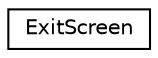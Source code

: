 digraph "Graphical Class Hierarchy"
{
 // LATEX_PDF_SIZE
  edge [fontname="Helvetica",fontsize="10",labelfontname="Helvetica",labelfontsize="10"];
  node [fontname="Helvetica",fontsize="10",shape=record];
  rankdir="LR";
  Node0 [label="ExitScreen",height=0.2,width=0.4,color="black", fillcolor="white", style="filled",URL="$class_exit_screen.html",tooltip="Holds information about the exit screen and its functions."];
}
